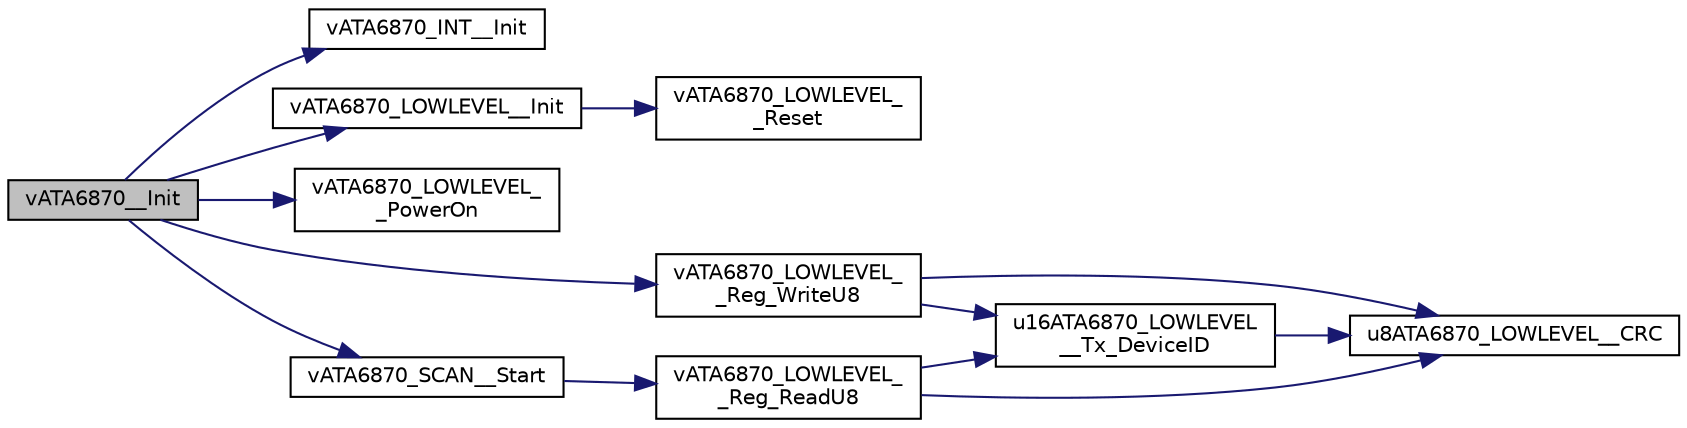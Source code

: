 digraph "vATA6870__Init"
{
  edge [fontname="Helvetica",fontsize="10",labelfontname="Helvetica",labelfontsize="10"];
  node [fontname="Helvetica",fontsize="10",shape=record];
  rankdir="LR";
  Node1 [label="vATA6870__Init",height=0.2,width=0.4,color="black", fillcolor="grey75", style="filled", fontcolor="black"];
  Node1 -> Node2 [color="midnightblue",fontsize="10",style="solid",fontname="Helvetica"];
  Node2 [label="vATA6870_INT__Init",height=0.2,width=0.4,color="black", fillcolor="white", style="filled",URL="$group___a_t_a6870_____i_n_t_e_r_r_u_p_t_s.html#gac108fe47e56a2db4e2e317f8f46211a7",tooltip="Do what ever is needed to bring the interrupts up. "];
  Node1 -> Node3 [color="midnightblue",fontsize="10",style="solid",fontname="Helvetica"];
  Node3 [label="vATA6870_LOWLEVEL__Init",height=0.2,width=0.4,color="black", fillcolor="white", style="filled",URL="$group___a_t_a6870_____l_o_w_l_e_v_e_l.html#gaad6d63b3411c3eae8561c1ca16f1b933",tooltip="Perform an init of any low level systems, including IO pins. "];
  Node3 -> Node4 [color="midnightblue",fontsize="10",style="solid",fontname="Helvetica"];
  Node4 [label="vATA6870_LOWLEVEL_\l_Reset",height=0.2,width=0.4,color="black", fillcolor="white", style="filled",URL="$group___a_t_a6870_____l_o_w_l_e_v_e_l.html#ga92592440101f5f45a271920b6d40a773",tooltip="Generate a reset pulse on the [Just discovered] No reset line :(. "];
  Node1 -> Node5 [color="midnightblue",fontsize="10",style="solid",fontname="Helvetica"];
  Node5 [label="vATA6870_LOWLEVEL_\l_PowerOn",height=0.2,width=0.4,color="black", fillcolor="white", style="filled",URL="$group___a_t_a6870_____l_o_w_l_e_v_e_l.html#ga156ce12539d0de358e95d274f61f7941",tooltip="Switch the power on to the BMS pod. "];
  Node1 -> Node6 [color="midnightblue",fontsize="10",style="solid",fontname="Helvetica"];
  Node6 [label="vATA6870_LOWLEVEL_\l_Reg_WriteU8",height=0.2,width=0.4,color="black", fillcolor="white", style="filled",URL="$group___a_t_a6870_____l_o_w_l_e_v_e_l.html#ga9169e0a4e5b03cf68bbc0ccab3e5e0ea",tooltip="Write a U8 to a devices register. "];
  Node6 -> Node7 [color="midnightblue",fontsize="10",style="solid",fontname="Helvetica"];
  Node7 [label="u16ATA6870_LOWLEVEL\l__Tx_DeviceID",height=0.2,width=0.4,color="black", fillcolor="white", style="filled",URL="$group___a_t_a6870_____l_o_w_l_e_v_e_l.html#ga84fd5c0dfcadafaba0fee7c0f89960a4",tooltip="Transmit the device ID portion on the SPI transaction. "];
  Node7 -> Node8 [color="midnightblue",fontsize="10",style="solid",fontname="Helvetica"];
  Node8 [label="u8ATA6870_LOWLEVEL__CRC",height=0.2,width=0.4,color="black", fillcolor="white", style="filled",URL="$group___a_t_a6870_____l_o_w_l_e_v_e_l.html#ga4b1efdf4a08f6154340fdee57150f075",tooltip="Compute one byte of the CRC. "];
  Node6 -> Node8 [color="midnightblue",fontsize="10",style="solid",fontname="Helvetica"];
  Node1 -> Node9 [color="midnightblue",fontsize="10",style="solid",fontname="Helvetica"];
  Node9 [label="vATA6870_SCAN__Start",height=0.2,width=0.4,color="black", fillcolor="white", style="filled",URL="$group___a_t_a6870_____s_c_a_n.html#ga9f664bd9b7c6862f8bf47939bebd3ea0",tooltip="Scans the bus for devices. "];
  Node9 -> Node10 [color="midnightblue",fontsize="10",style="solid",fontname="Helvetica"];
  Node10 [label="vATA6870_LOWLEVEL_\l_Reg_ReadU8",height=0.2,width=0.4,color="black", fillcolor="white", style="filled",URL="$group___a_t_a6870_____l_o_w_l_e_v_e_l.html#gad9081db4f51c40aeb11d0a82b0b21d3b",tooltip="Read a byte / byte array from a device with a given length. "];
  Node10 -> Node7 [color="midnightblue",fontsize="10",style="solid",fontname="Helvetica"];
  Node10 -> Node8 [color="midnightblue",fontsize="10",style="solid",fontname="Helvetica"];
}
